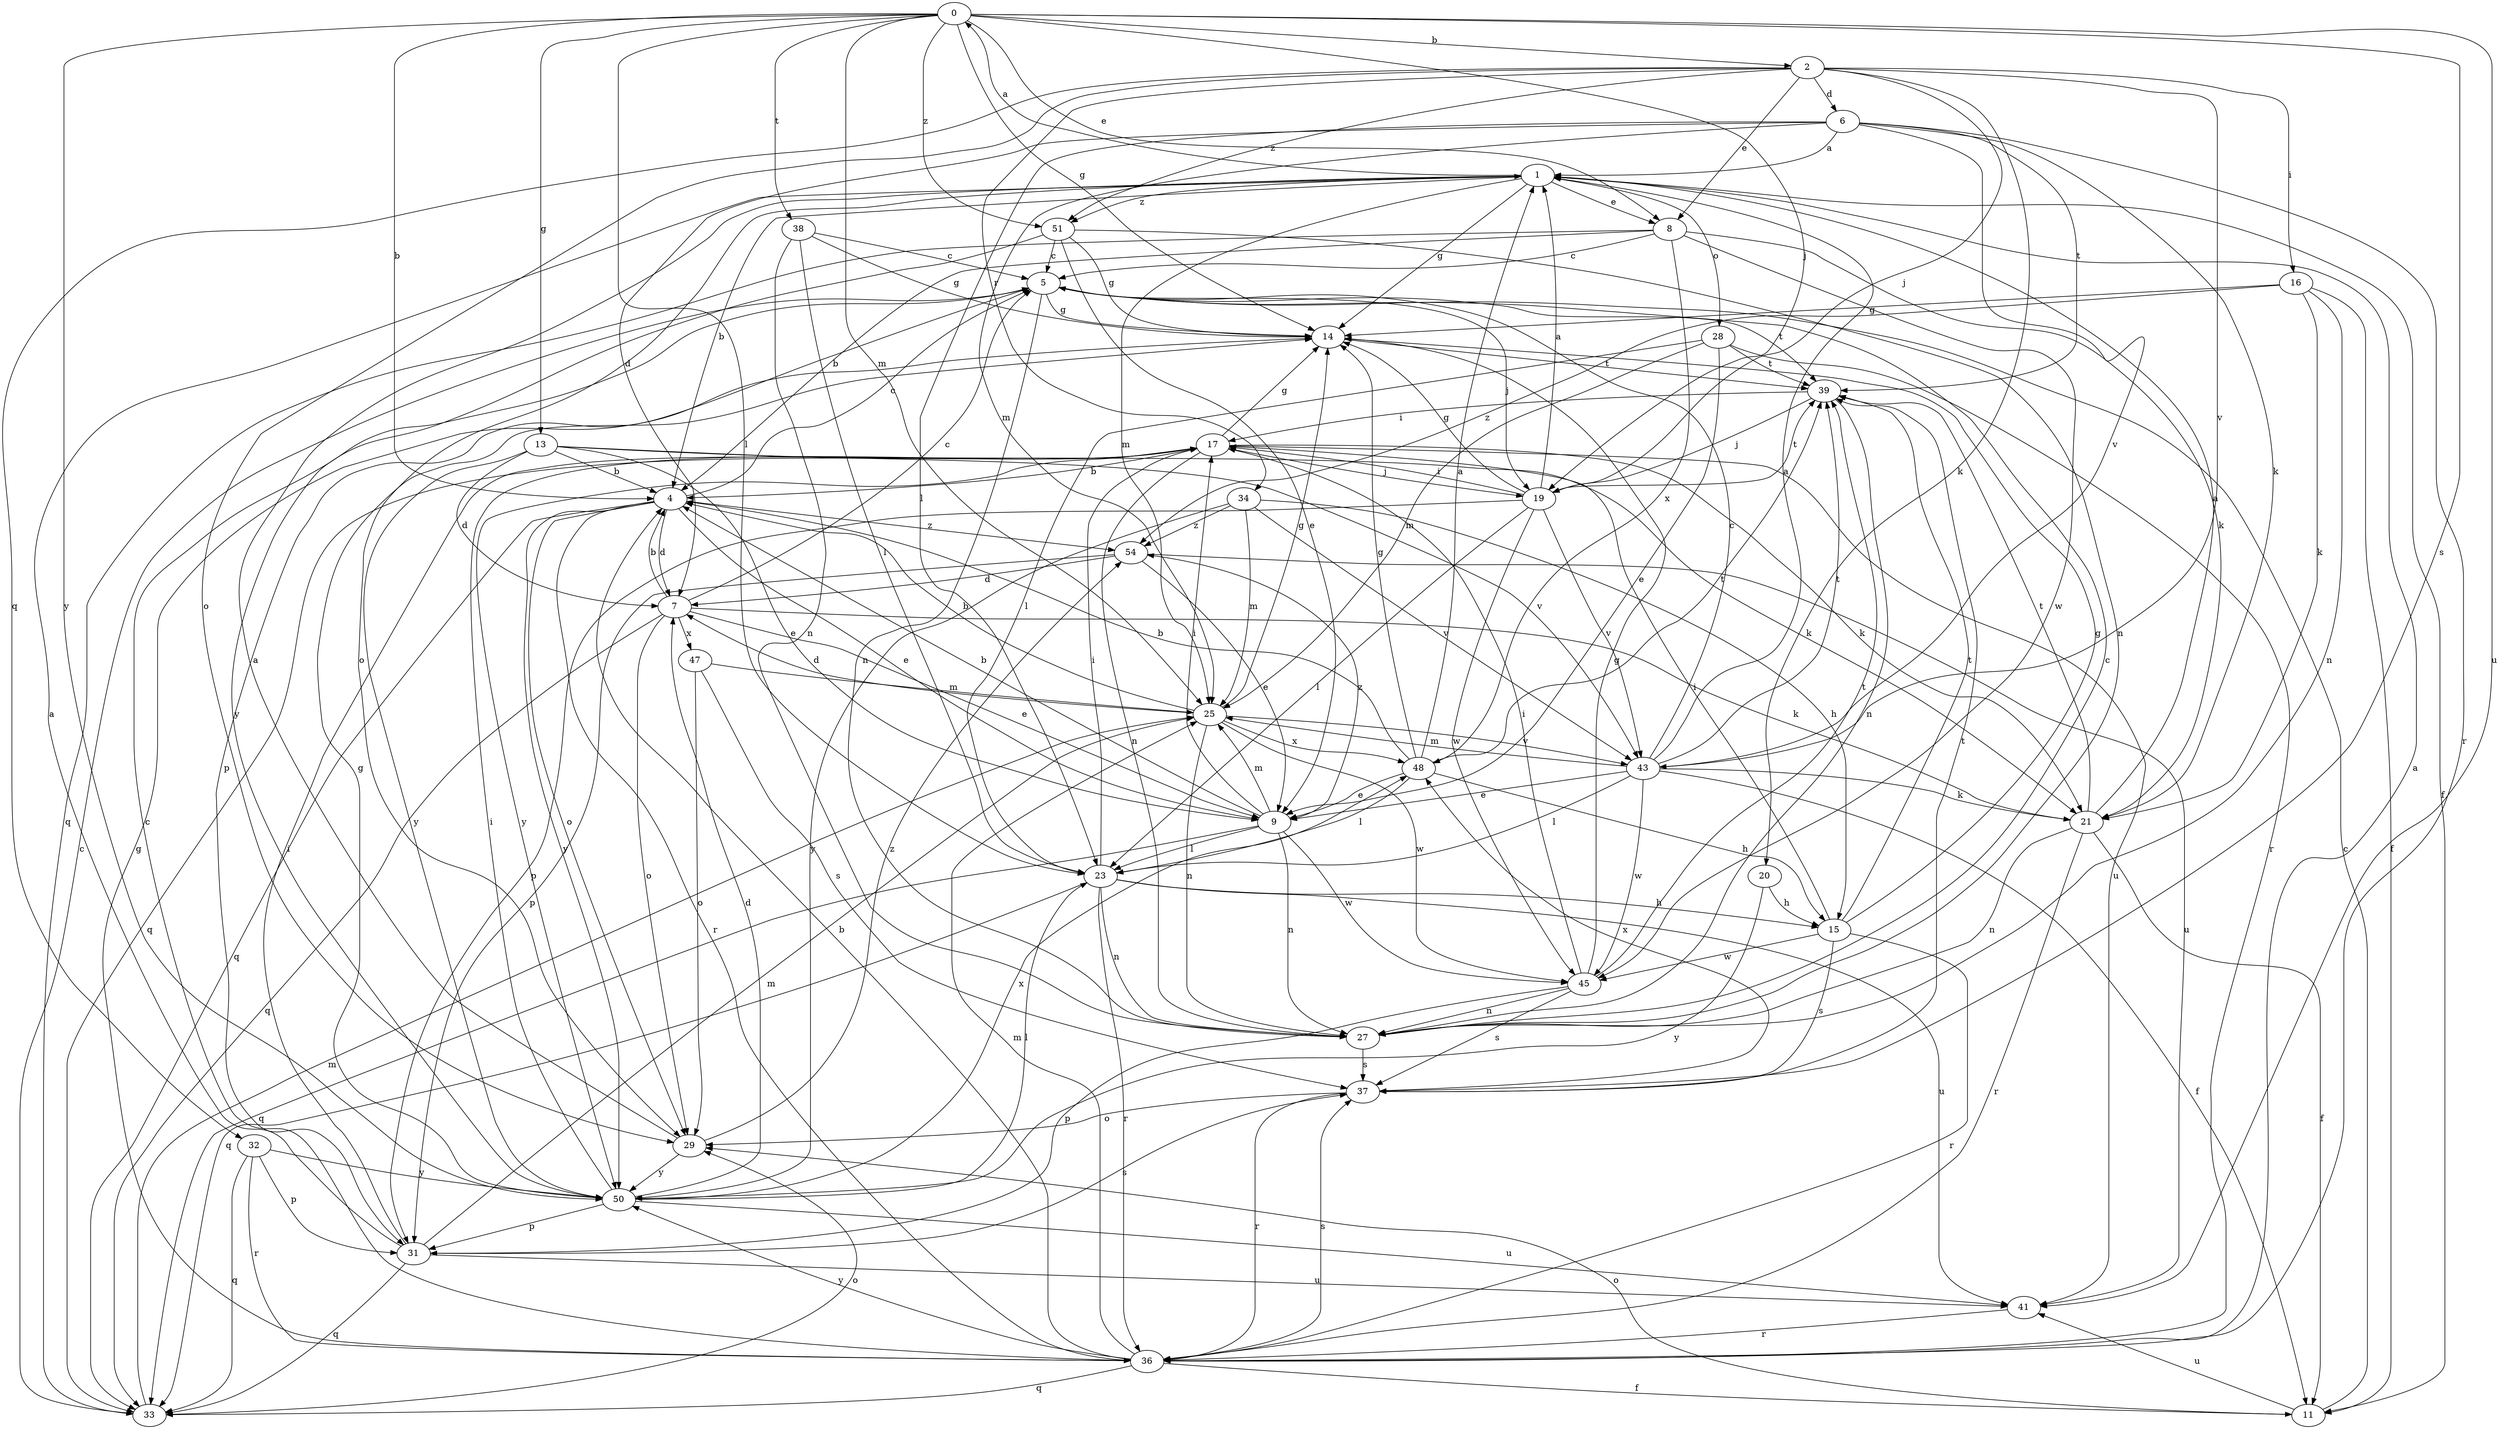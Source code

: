 strict digraph  {
0;
1;
2;
4;
5;
6;
7;
8;
9;
11;
13;
14;
15;
16;
17;
19;
20;
21;
23;
25;
27;
28;
29;
31;
32;
33;
34;
36;
37;
38;
39;
41;
43;
45;
47;
48;
50;
51;
54;
0 -> 2  [label=b];
0 -> 4  [label=b];
0 -> 8  [label=e];
0 -> 13  [label=g];
0 -> 14  [label=g];
0 -> 19  [label=j];
0 -> 23  [label=l];
0 -> 25  [label=m];
0 -> 37  [label=s];
0 -> 38  [label=t];
0 -> 41  [label=u];
0 -> 50  [label=y];
0 -> 51  [label=z];
1 -> 0  [label=a];
1 -> 4  [label=b];
1 -> 8  [label=e];
1 -> 11  [label=f];
1 -> 14  [label=g];
1 -> 25  [label=m];
1 -> 28  [label=o];
1 -> 29  [label=o];
1 -> 51  [label=z];
2 -> 6  [label=d];
2 -> 8  [label=e];
2 -> 16  [label=i];
2 -> 19  [label=j];
2 -> 20  [label=k];
2 -> 29  [label=o];
2 -> 32  [label=q];
2 -> 34  [label=r];
2 -> 43  [label=v];
2 -> 51  [label=z];
4 -> 5  [label=c];
4 -> 7  [label=d];
4 -> 9  [label=e];
4 -> 29  [label=o];
4 -> 33  [label=q];
4 -> 36  [label=r];
4 -> 50  [label=y];
4 -> 54  [label=z];
5 -> 14  [label=g];
5 -> 19  [label=j];
5 -> 27  [label=n];
5 -> 31  [label=p];
5 -> 39  [label=t];
6 -> 1  [label=a];
6 -> 7  [label=d];
6 -> 21  [label=k];
6 -> 23  [label=l];
6 -> 25  [label=m];
6 -> 36  [label=r];
6 -> 39  [label=t];
6 -> 43  [label=v];
7 -> 4  [label=b];
7 -> 5  [label=c];
7 -> 9  [label=e];
7 -> 21  [label=k];
7 -> 29  [label=o];
7 -> 33  [label=q];
7 -> 47  [label=x];
8 -> 4  [label=b];
8 -> 5  [label=c];
8 -> 21  [label=k];
8 -> 33  [label=q];
8 -> 45  [label=w];
8 -> 48  [label=x];
9 -> 4  [label=b];
9 -> 17  [label=i];
9 -> 23  [label=l];
9 -> 25  [label=m];
9 -> 27  [label=n];
9 -> 33  [label=q];
9 -> 45  [label=w];
9 -> 54  [label=z];
11 -> 5  [label=c];
11 -> 29  [label=o];
11 -> 41  [label=u];
13 -> 4  [label=b];
13 -> 7  [label=d];
13 -> 9  [label=e];
13 -> 21  [label=k];
13 -> 43  [label=v];
13 -> 50  [label=y];
14 -> 39  [label=t];
15 -> 14  [label=g];
15 -> 17  [label=i];
15 -> 36  [label=r];
15 -> 37  [label=s];
15 -> 39  [label=t];
15 -> 45  [label=w];
16 -> 11  [label=f];
16 -> 14  [label=g];
16 -> 21  [label=k];
16 -> 27  [label=n];
16 -> 54  [label=z];
17 -> 4  [label=b];
17 -> 14  [label=g];
17 -> 19  [label=j];
17 -> 21  [label=k];
17 -> 27  [label=n];
17 -> 33  [label=q];
17 -> 41  [label=u];
17 -> 50  [label=y];
19 -> 1  [label=a];
19 -> 14  [label=g];
19 -> 17  [label=i];
19 -> 23  [label=l];
19 -> 31  [label=p];
19 -> 39  [label=t];
19 -> 43  [label=v];
19 -> 45  [label=w];
20 -> 15  [label=h];
20 -> 50  [label=y];
21 -> 1  [label=a];
21 -> 11  [label=f];
21 -> 27  [label=n];
21 -> 36  [label=r];
21 -> 39  [label=t];
23 -> 15  [label=h];
23 -> 17  [label=i];
23 -> 27  [label=n];
23 -> 33  [label=q];
23 -> 36  [label=r];
23 -> 41  [label=u];
25 -> 4  [label=b];
25 -> 7  [label=d];
25 -> 14  [label=g];
25 -> 27  [label=n];
25 -> 43  [label=v];
25 -> 45  [label=w];
25 -> 48  [label=x];
27 -> 5  [label=c];
27 -> 37  [label=s];
28 -> 9  [label=e];
28 -> 23  [label=l];
28 -> 25  [label=m];
28 -> 36  [label=r];
28 -> 39  [label=t];
29 -> 1  [label=a];
29 -> 50  [label=y];
29 -> 54  [label=z];
31 -> 1  [label=a];
31 -> 17  [label=i];
31 -> 25  [label=m];
31 -> 33  [label=q];
31 -> 37  [label=s];
31 -> 41  [label=u];
32 -> 31  [label=p];
32 -> 33  [label=q];
32 -> 36  [label=r];
32 -> 50  [label=y];
33 -> 5  [label=c];
33 -> 25  [label=m];
33 -> 29  [label=o];
34 -> 15  [label=h];
34 -> 25  [label=m];
34 -> 43  [label=v];
34 -> 50  [label=y];
34 -> 54  [label=z];
36 -> 1  [label=a];
36 -> 4  [label=b];
36 -> 5  [label=c];
36 -> 11  [label=f];
36 -> 14  [label=g];
36 -> 25  [label=m];
36 -> 33  [label=q];
36 -> 37  [label=s];
36 -> 50  [label=y];
37 -> 29  [label=o];
37 -> 36  [label=r];
37 -> 39  [label=t];
37 -> 48  [label=x];
38 -> 5  [label=c];
38 -> 14  [label=g];
38 -> 23  [label=l];
38 -> 27  [label=n];
39 -> 17  [label=i];
39 -> 19  [label=j];
39 -> 27  [label=n];
41 -> 36  [label=r];
43 -> 1  [label=a];
43 -> 5  [label=c];
43 -> 9  [label=e];
43 -> 11  [label=f];
43 -> 21  [label=k];
43 -> 23  [label=l];
43 -> 25  [label=m];
43 -> 39  [label=t];
43 -> 45  [label=w];
45 -> 14  [label=g];
45 -> 17  [label=i];
45 -> 27  [label=n];
45 -> 31  [label=p];
45 -> 37  [label=s];
45 -> 39  [label=t];
47 -> 25  [label=m];
47 -> 29  [label=o];
47 -> 37  [label=s];
48 -> 1  [label=a];
48 -> 4  [label=b];
48 -> 9  [label=e];
48 -> 14  [label=g];
48 -> 15  [label=h];
48 -> 23  [label=l];
48 -> 39  [label=t];
50 -> 7  [label=d];
50 -> 14  [label=g];
50 -> 17  [label=i];
50 -> 23  [label=l];
50 -> 31  [label=p];
50 -> 41  [label=u];
50 -> 48  [label=x];
51 -> 5  [label=c];
51 -> 9  [label=e];
51 -> 14  [label=g];
51 -> 27  [label=n];
51 -> 50  [label=y];
54 -> 7  [label=d];
54 -> 9  [label=e];
54 -> 31  [label=p];
54 -> 41  [label=u];
}
